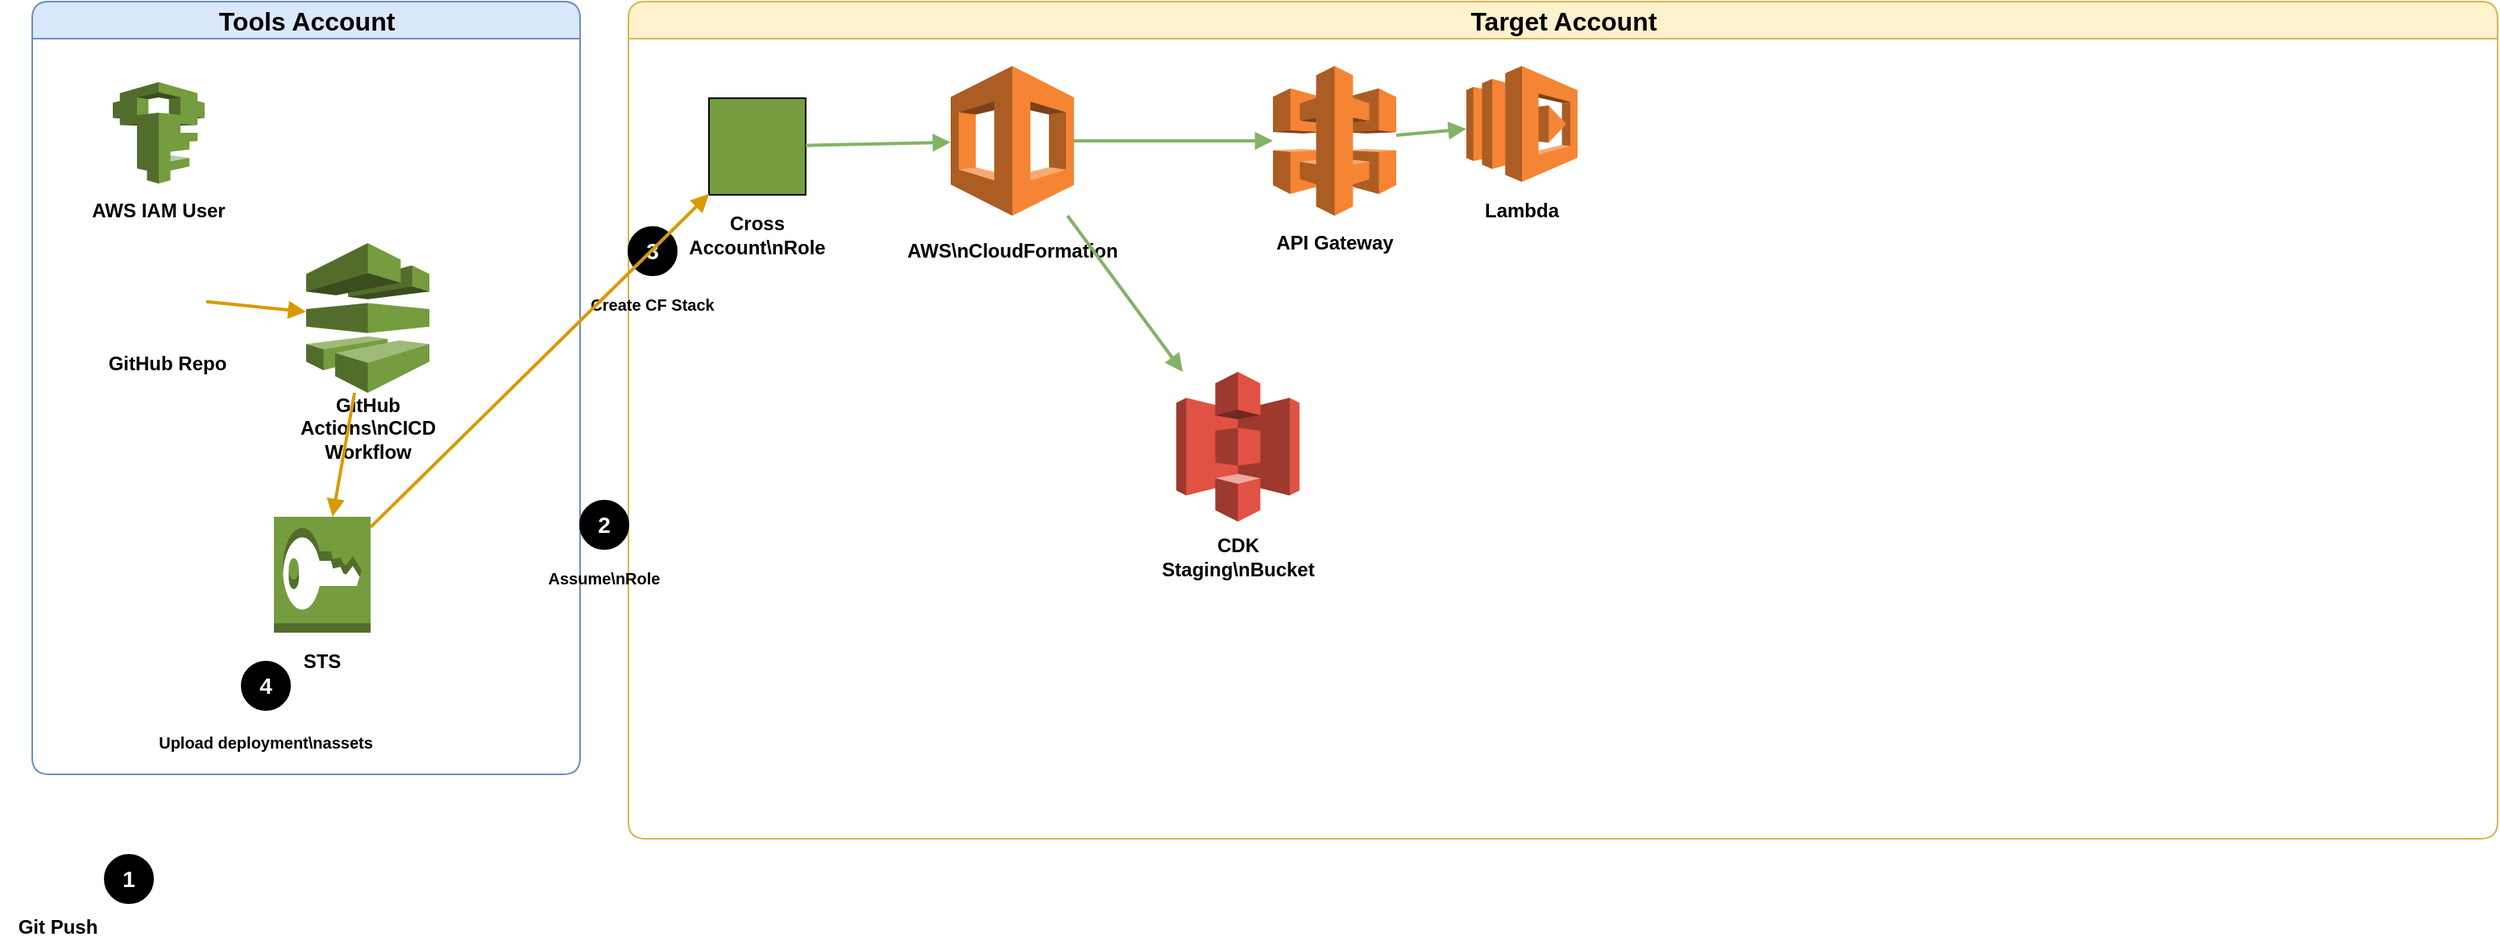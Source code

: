 <mxfile version="22.1.0" type="device">
  <diagram id="cicd" name="CI-CD Cross-Account">
    <mxGraphModel dx="1480" dy="820" grid="1" gridSize="10" guides="1" tooltips="1" connect="1" arrows="1" fold="1" page="1" pageScale="1" pageWidth="1600" pageHeight="900" math="0" shadow="0">
      <root>
        <mxCell id="0"/>
        <mxCell id="1" parent="0"/>

        <!-- Left: Tools Account -->
        <mxCell id="toolsBox" value="Tools Account" style="swimlane;fontStyle=1;rounded=1;html=1;fillColor=#dae8fc;strokeColor=#6c8ebf;fontSize=16;" vertex="1" parent="1">
          <mxGeometry x="30" y="40" width="340" height="480" as="geometry"/>
        </mxCell>

        <!-- AWS IAM User -->
        <mxCell id="iamUser" value="" style="outlineConnect=0;dashed=0;verticalLabelPosition=bottom;verticalAlign=top;align=center;html=1;shape=mxgraph.aws3.iam;fillColor=#759C3E;gradientColor=none;" vertex="1" parent="toolsBox">
          <mxGeometry x="50" y="50" width="57" height="63" as="geometry"/>
        </mxCell>
        <mxCell id="iamLabel" value="AWS IAM User" style="text;html=1;align=center;verticalAlign=middle;whiteSpace=wrap;rounded=0;fontStyle=1;" vertex="1" parent="toolsBox">
          <mxGeometry x="35" y="120" width="87" height="20" as="geometry"/>
        </mxCell>

        <!-- GitHub Repo -->
        <mxCell id="git" value="" style="shape=image;html=1;verticalAlign=top;verticalLabelPosition=bottom;labelBackgroundColor=#ffffff;imageAspect=0;aspect=fixed;image=https://cdn-icons-png.flaticon.com/512/25/25231.png" vertex="1" parent="toolsBox">
          <mxGeometry x="60" y="160" width="48" height="48" as="geometry"/>
        </mxCell>
        <mxCell id="gitLabel" value="GitHub Repo" style="text;html=1;align=center;verticalAlign=middle;whiteSpace=wrap;rounded=0;fontStyle=1;" vertex="1" parent="toolsBox">
          <mxGeometry x="40" y="215" width="88" height="20" as="geometry"/>
        </mxCell>

        <!-- GitHub Actions -->
        <mxCell id="gha" value="" style="outlineConnect=0;dashed=0;verticalLabelPosition=bottom;verticalAlign=top;align=center;html=1;shape=mxgraph.aws3.codepipeline;fillColor=#759C3E;gradientColor=none;" vertex="1" parent="toolsBox">
          <mxGeometry x="170" y="150" width="76.5" height="93" as="geometry"/>
        </mxCell>
        <mxCell id="ghaLabel" value="GitHub Actions\nCICD Workflow" style="text;html=1;align=center;verticalAlign=middle;whiteSpace=wrap;rounded=0;fontStyle=1;" vertex="1" parent="toolsBox">
          <mxGeometry x="155" y="250" width="107" height="30" as="geometry"/>
        </mxCell>

        <!-- AWS STS -->
        <mxCell id="sts" value="" style="outlineConnect=0;dashed=0;verticalLabelPosition=bottom;verticalAlign=top;align=center;html=1;shape=mxgraph.aws3.sts;fillColor=#759C3E;gradientColor=none;" vertex="1" parent="toolsBox">
          <mxGeometry x="150" y="320" width="60" height="72" as="geometry"/>
        </mxCell>
        <mxCell id="stsLabel" value="STS" style="text;html=1;align=center;verticalAlign=middle;whiteSpace=wrap;rounded=0;fontStyle=1;" vertex="1" parent="toolsBox">
          <mxGeometry x="150" y="400" width="60" height="20" as="geometry"/>
        </mxCell>

        <!-- Right: Target Account -->
        <mxCell id="targetBox" value="Target Account" style="swimlane;fontStyle=1;rounded=1;html=1;fillColor=#fff2cc;strokeColor=#d6b656;fontSize=16;" vertex="1" parent="1">
          <mxGeometry x="400" y="40" width="1160" height="520" as="geometry"/>
        </mxCell>

        <!-- Cross Account Role -->
        <mxCell id="role" value="" style="outlineConnect=0;dashed=0;verticalLabelPosition=bottom;verticalAlign=top;align=center;html=1;shape=mxgraph.aws3.iam_role;fillColor=#759C3E;gradientColor=none;" vertex="1" parent="targetBox">
          <mxGeometry x="50" y="60" width="60" height="60" as="geometry"/>
        </mxCell>
        <mxCell id="roleLabel" value="Cross Account\nRole" style="text;html=1;align=center;verticalAlign=middle;whiteSpace=wrap;rounded=0;fontStyle=1;" vertex="1" parent="targetBox">
          <mxGeometry x="35" y="130" width="90" height="30" as="geometry"/>
        </mxCell>

        <!-- CloudFormation -->
        <mxCell id="cfn" value="" style="outlineConnect=0;dashed=0;verticalLabelPosition=bottom;verticalAlign=top;align=center;html=1;shape=mxgraph.aws3.cloudformation;fillColor=#F58534;gradientColor=none;" vertex="1" parent="targetBox">
          <mxGeometry x="200" y="40" width="76.5" height="93" as="geometry"/>
        </mxCell>
        <mxCell id="cfnLabel" value="AWS\nCloudFormation" style="text;html=1;align=center;verticalAlign=middle;whiteSpace=wrap;rounded=0;fontStyle=1;" vertex="1" parent="targetBox">
          <mxGeometry x="185" y="140" width="107" height="30" as="geometry"/>
        </mxCell>

        <!-- API Gateway -->
        <mxCell id="apigw" value="" style="outlineConnect=0;dashed=0;verticalLabelPosition=bottom;verticalAlign=top;align=center;html=1;shape=mxgraph.aws3.api_gateway;fillColor=#F58534;gradientColor=none;" vertex="1" parent="targetBox">
          <mxGeometry x="400" y="40" width="76.5" height="93" as="geometry"/>
        </mxCell>
        <mxCell id="apigwLabel" value="API Gateway" style="text;html=1;align=center;verticalAlign=middle;whiteSpace=wrap;rounded=0;fontStyle=1;" vertex="1" parent="targetBox">
          <mxGeometry x="395" y="140" width="86.5" height="20" as="geometry"/>
        </mxCell>

        <!-- S3 CDK Staging Bucket -->
        <mxCell id="s3" value="" style="outlineConnect=0;dashed=0;verticalLabelPosition=bottom;verticalAlign=top;align=center;html=1;shape=mxgraph.aws3.s3;fillColor=#E05243;gradientColor=none;" vertex="1" parent="targetBox">
          <mxGeometry x="340" y="230" width="76.5" height="93" as="geometry"/>
        </mxCell>
        <mxCell id="s3Label" value="CDK Staging\nBucket" style="text;html=1;align=center;verticalAlign=middle;whiteSpace=wrap;rounded=0;fontStyle=1;" vertex="1" parent="targetBox">
          <mxGeometry x="335" y="330" width="86.5" height="30" as="geometry"/>
        </mxCell>

        <!-- Lambda -->
        <mxCell id="lambda" value="" style="outlineConnect=0;dashed=0;verticalLabelPosition=bottom;verticalAlign=top;align=center;html=1;shape=mxgraph.aws3.lambda;fillColor=#F58534;gradientColor=none;" vertex="1" parent="targetBox">
          <mxGeometry x="520" y="40" width="69" height="72" as="geometry"/>
        </mxCell>
        <mxCell id="lambdaLabel" value="Lambda" style="text;html=1;align=center;verticalAlign=middle;whiteSpace=wrap;rounded=0;fontStyle=1;" vertex="1" parent="targetBox">
          <mxGeometry x="520" y="120" width="69" height="20" as="geometry"/>
        </mxCell>

        <!-- Step indicators like in your example -->
        <mxCell id="step2" value="2" style="ellipse;whiteSpace=wrap;html=1;aspect=fixed;fillColor=#000000;fontColor=#ffffff;fontSize=14;fontStyle=1;" vertex="1" parent="1">
          <mxGeometry x="370" y="350" width="30" height="30" as="geometry"/>
        </mxCell>
        <mxCell id="step2Label" value="Assume\nRole" style="text;html=1;align=center;verticalAlign=middle;whiteSpace=wrap;rounded=0;fontSize=10;fontStyle=1;" vertex="1" parent="1">
          <mxGeometry x="350" y="385" width="70" height="25" as="geometry"/>
        </mxCell>

        <mxCell id="step3" value="3" style="ellipse;whiteSpace=wrap;html=1;aspect=fixed;fillColor=#000000;fontColor=#ffffff;fontSize=14;fontStyle=1;" vertex="1" parent="1">
          <mxGeometry x="400" y="180" width="30" height="30" as="geometry"/>
        </mxCell>
        <mxCell id="step3Label" value="Create CF Stack" style="text;html=1;align=center;verticalAlign=middle;whiteSpace=wrap;rounded=0;fontSize=10;fontStyle=1;" vertex="1" parent="1">
          <mxGeometry x="360" y="215" width="110" height="25" as="geometry"/>
        </mxCell>

        <mxCell id="step4" value="4" style="ellipse;whiteSpace=wrap;html=1;aspect=fixed;fillColor=#000000;fontColor=#ffffff;fontSize=14;fontStyle=1;" vertex="1" parent="1">
          <mxGeometry x="160" y="450" width="30" height="30" as="geometry"/>
        </mxCell>
        <mxCell id="step4Label" value="Upload deployment\nassets" style="text;html=1;align=center;verticalAlign=middle;whiteSpace=wrap;rounded=0;fontSize=10;fontStyle=1;" vertex="1" parent="1">
          <mxGeometry x="105" y="485" width="140" height="30" as="geometry"/>
        </mxCell>

        <!-- Connections -->
        <!-- Git Push -->
        <mxCell id="edge1" edge="1" parent="1" source="git" target="gha" style="endArrow=block;html=1;strokeWidth=2;strokeColor=#d79b00;">
          <mxGeometry relative="1" as="geometry"/>
        </mxCell>

        <!-- GitHub Actions to STS -->
        <mxCell id="edge2" edge="1" parent="1" source="gha" target="sts" style="endArrow=block;html=1;strokeWidth=2;strokeColor=#d79b00;">
          <mxGeometry relative="1" as="geometry"/>
        </mxCell>

        <!-- STS to IAM Role -->
        <mxCell id="edge3" edge="1" parent="1" source="sts" target="role" style="endArrow=block;html=1;strokeWidth=2;strokeColor=#d79b00;">
          <mxGeometry relative="1" as="geometry"/>
        </mxCell>

        <!-- Role to CloudFormation -->
        <mxCell id="edge4" edge="1" parent="1" source="role" target="cfn" style="endArrow=block;html=1;strokeWidth=2;strokeColor=#82b366;">
          <mxGeometry relative="1" as="geometry"/>
        </mxCell>

        <!-- CloudFormation creates resources -->
        <mxCell id="edge5" edge="1" parent="1" source="cfn" target="apigw" style="endArrow=block;html=1;strokeWidth=2;strokeColor=#82b366;">
          <mxGeometry relative="1" as="geometry"/>
        </mxCell>

        <mxCell id="edge6" edge="1" parent="1" source="cfn" target="s3" style="endArrow=block;html=1;strokeWidth=2;strokeColor=#82b366;">
          <mxGeometry relative="1" as="geometry"/>
        </mxCell>

        <mxCell id="edge7" edge="1" parent="1" source="apigw" target="lambda" style="endArrow=block;html=1;strokeWidth=2;strokeColor=#82b366;">
          <mxGeometry relative="1" as="geometry"/>
        </mxCell>

        <!-- Git Push indicator at bottom -->
        <mxCell id="gitPush" value="" style="shape=image;html=1;verticalAlign=top;verticalLabelPosition=bottom;labelBackgroundColor=#ffffff;imageAspect=0;aspect=fixed;image=https://cdn-icons-png.flaticon.com/512/25/25231.png" vertex="1" parent="1">
          <mxGeometry x="30" y="570" width="32" height="32" as="geometry"/>
        </mxCell>
        <mxCell id="gitPushLabel" value="Git Push" style="text;html=1;align=center;verticalAlign=middle;whiteSpace=wrap;rounded=0;fontSize=12;fontStyle=1;" vertex="1" parent="1">
          <mxGeometry x="10" y="605" width="72" height="20" as="geometry"/>
        </mxCell>

        <mxCell id="step1" value="1" style="ellipse;whiteSpace=wrap;html=1;aspect=fixed;fillColor=#000000;fontColor=#ffffff;fontSize=14;fontStyle=1;" vertex="1" parent="1">
          <mxGeometry x="75" y="570" width="30" height="30" as="geometry"/>
        </mxCell>

      </root>
    </mxGraphModel>
  </diagram>
</mxfile>
